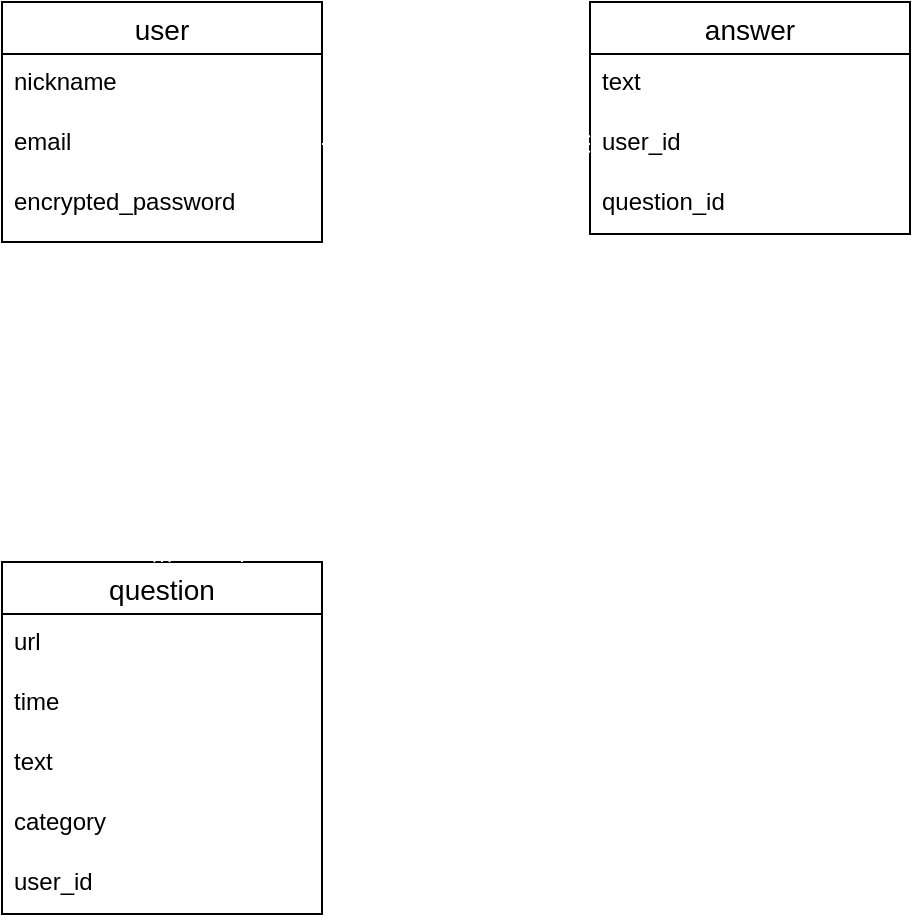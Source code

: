 <mxfile>
    <diagram id="t4B4wnCruLZ6Y6lPsfn-" name="ページ2">
        <mxGraphModel dx="587" dy="746" grid="1" gridSize="10" guides="1" tooltips="1" connect="1" arrows="1" fold="1" page="1" pageScale="1" pageWidth="827" pageHeight="1169" math="0" shadow="0">
            <root>
                <mxCell id="GyRWUpsRwullxOFlIDxe-0"/>
                <mxCell id="GyRWUpsRwullxOFlIDxe-1" parent="GyRWUpsRwullxOFlIDxe-0"/>
                <mxCell id="GyRWUpsRwullxOFlIDxe-6" value="answer" style="swimlane;fontStyle=0;childLayout=stackLayout;horizontal=1;startSize=26;horizontalStack=0;resizeParent=1;resizeParentMax=0;resizeLast=0;collapsible=1;marginBottom=0;align=center;fontSize=14;" parent="GyRWUpsRwullxOFlIDxe-1" vertex="1">
                    <mxGeometry x="414" y="110" width="160" height="116" as="geometry"/>
                </mxCell>
                <mxCell id="GyRWUpsRwullxOFlIDxe-7" value="text" style="text;strokeColor=none;fillColor=none;spacingLeft=4;spacingRight=4;overflow=hidden;rotatable=0;points=[[0,0.5],[1,0.5]];portConstraint=eastwest;fontSize=12;" parent="GyRWUpsRwullxOFlIDxe-6" vertex="1">
                    <mxGeometry y="26" width="160" height="30" as="geometry"/>
                </mxCell>
                <mxCell id="68gOTqaKWOkILATAaMOX-2" value="user_id" style="text;strokeColor=none;fillColor=none;spacingLeft=4;spacingRight=4;overflow=hidden;rotatable=0;points=[[0,0.5],[1,0.5]];portConstraint=eastwest;fontSize=12;" parent="GyRWUpsRwullxOFlIDxe-6" vertex="1">
                    <mxGeometry y="56" width="160" height="30" as="geometry"/>
                </mxCell>
                <mxCell id="-RR94L3K3ZirzpsDjrRM-3" value="question_id" style="text;strokeColor=none;fillColor=none;spacingLeft=4;spacingRight=4;overflow=hidden;rotatable=0;points=[[0,0.5],[1,0.5]];portConstraint=eastwest;fontSize=12;" parent="GyRWUpsRwullxOFlIDxe-6" vertex="1">
                    <mxGeometry y="86" width="160" height="30" as="geometry"/>
                </mxCell>
                <mxCell id="GyRWUpsRwullxOFlIDxe-10" value="question" style="swimlane;fontStyle=0;childLayout=stackLayout;horizontal=1;startSize=26;horizontalStack=0;resizeParent=1;resizeParentMax=0;resizeLast=0;collapsible=1;marginBottom=0;align=center;fontSize=14;" parent="GyRWUpsRwullxOFlIDxe-1" vertex="1">
                    <mxGeometry x="120" y="390" width="160" height="176" as="geometry"/>
                </mxCell>
                <mxCell id="GyRWUpsRwullxOFlIDxe-11" value="url" style="text;strokeColor=none;fillColor=none;spacingLeft=4;spacingRight=4;overflow=hidden;rotatable=0;points=[[0,0.5],[1,0.5]];portConstraint=eastwest;fontSize=12;" parent="GyRWUpsRwullxOFlIDxe-10" vertex="1">
                    <mxGeometry y="26" width="160" height="30" as="geometry"/>
                </mxCell>
                <mxCell id="GyRWUpsRwullxOFlIDxe-12" value="time" style="text;strokeColor=none;fillColor=none;spacingLeft=4;spacingRight=4;overflow=hidden;rotatable=0;points=[[0,0.5],[1,0.5]];portConstraint=eastwest;fontSize=12;" parent="GyRWUpsRwullxOFlIDxe-10" vertex="1">
                    <mxGeometry y="56" width="160" height="30" as="geometry"/>
                </mxCell>
                <mxCell id="GyRWUpsRwullxOFlIDxe-13" value="text" style="text;strokeColor=none;fillColor=none;spacingLeft=4;spacingRight=4;overflow=hidden;rotatable=0;points=[[0,0.5],[1,0.5]];portConstraint=eastwest;fontSize=12;" parent="GyRWUpsRwullxOFlIDxe-10" vertex="1">
                    <mxGeometry y="86" width="160" height="30" as="geometry"/>
                </mxCell>
                <mxCell id="0" value="category" style="text;strokeColor=none;fillColor=none;spacingLeft=4;spacingRight=4;overflow=hidden;rotatable=0;points=[[0,0.5],[1,0.5]];portConstraint=eastwest;fontSize=12;" vertex="1" parent="GyRWUpsRwullxOFlIDxe-10">
                    <mxGeometry y="116" width="160" height="30" as="geometry"/>
                </mxCell>
                <mxCell id="jB3JMa5fjRWTT65x4QC4-1" value="user_id" style="text;strokeColor=none;fillColor=none;spacingLeft=4;spacingRight=4;overflow=hidden;rotatable=0;points=[[0,0.5],[1,0.5]];portConstraint=eastwest;fontSize=12;" parent="GyRWUpsRwullxOFlIDxe-10" vertex="1">
                    <mxGeometry y="146" width="160" height="30" as="geometry"/>
                </mxCell>
                <mxCell id="GyRWUpsRwullxOFlIDxe-14" value="user" style="swimlane;fontStyle=0;childLayout=stackLayout;horizontal=1;startSize=26;horizontalStack=0;resizeParent=1;resizeParentMax=0;resizeLast=0;collapsible=1;marginBottom=0;align=center;fontSize=14;" parent="GyRWUpsRwullxOFlIDxe-1" vertex="1">
                    <mxGeometry x="120" y="110" width="160" height="120" as="geometry"/>
                </mxCell>
                <mxCell id="GyRWUpsRwullxOFlIDxe-15" value="nickname" style="text;strokeColor=none;fillColor=none;spacingLeft=4;spacingRight=4;overflow=hidden;rotatable=0;points=[[0,0.5],[1,0.5]];portConstraint=eastwest;fontSize=12;" parent="GyRWUpsRwullxOFlIDxe-14" vertex="1">
                    <mxGeometry y="26" width="160" height="30" as="geometry"/>
                </mxCell>
                <mxCell id="-RR94L3K3ZirzpsDjrRM-0" value="email" style="text;strokeColor=none;fillColor=none;spacingLeft=4;spacingRight=4;overflow=hidden;rotatable=0;points=[[0,0.5],[1,0.5]];portConstraint=eastwest;fontSize=12;" parent="GyRWUpsRwullxOFlIDxe-14" vertex="1">
                    <mxGeometry y="56" width="160" height="30" as="geometry"/>
                </mxCell>
                <mxCell id="GyRWUpsRwullxOFlIDxe-16" value="encrypted_password" style="text;strokeColor=none;fillColor=none;spacingLeft=4;spacingRight=4;overflow=hidden;rotatable=0;points=[[0,0.5],[1,0.5]];portConstraint=eastwest;fontSize=12;" parent="GyRWUpsRwullxOFlIDxe-14" vertex="1">
                    <mxGeometry y="86" width="160" height="34" as="geometry"/>
                </mxCell>
                <mxCell id="68gOTqaKWOkILATAaMOX-4" value="" style="edgeStyle=none;rounded=0;orthogonalLoop=1;jettySize=auto;html=1;startArrow=ERone;startFill=0;endArrow=ERmany;endFill=0;strokeColor=#FFFFFF;exitX=0.506;exitY=1.088;exitDx=0;exitDy=0;entryX=0.5;entryY=0;entryDx=0;entryDy=0;exitPerimeter=0;" parent="GyRWUpsRwullxOFlIDxe-1" source="GyRWUpsRwullxOFlIDxe-16" target="GyRWUpsRwullxOFlIDxe-10" edge="1">
                    <mxGeometry relative="1" as="geometry"/>
                </mxCell>
                <mxCell id="-RR94L3K3ZirzpsDjrRM-2" value="" style="edgeStyle=none;rounded=0;orthogonalLoop=1;jettySize=auto;html=1;startArrow=ERone;startFill=0;endArrow=ERmany;endFill=0;strokeColor=#FFFFFF;exitX=1;exitY=0.5;exitDx=0;exitDy=0;entryX=0;entryY=0.5;entryDx=0;entryDy=0;" parent="GyRWUpsRwullxOFlIDxe-1" source="-RR94L3K3ZirzpsDjrRM-0" target="68gOTqaKWOkILATAaMOX-2" edge="1">
                    <mxGeometry relative="1" as="geometry">
                        <mxPoint x="320.96" y="140.002" as="sourcePoint"/>
                        <mxPoint x="320" y="297.01" as="targetPoint"/>
                    </mxGeometry>
                </mxCell>
                <mxCell id="-RR94L3K3ZirzpsDjrRM-4" value="" style="edgeStyle=none;rounded=0;orthogonalLoop=1;jettySize=auto;html=1;startArrow=ERone;startFill=0;endArrow=ERmany;endFill=0;strokeColor=#FFFFFF;exitX=0.75;exitY=0;exitDx=0;exitDy=0;entryX=0.494;entryY=1.067;entryDx=0;entryDy=0;entryPerimeter=0;" parent="GyRWUpsRwullxOFlIDxe-1" source="GyRWUpsRwullxOFlIDxe-10" target="-RR94L3K3ZirzpsDjrRM-3" edge="1">
                    <mxGeometry relative="1" as="geometry">
                        <mxPoint x="330" y="320" as="sourcePoint"/>
                        <mxPoint x="494" y="256" as="targetPoint"/>
                        <Array as="points">
                            <mxPoint x="240" y="340"/>
                            <mxPoint x="494" y="340"/>
                        </Array>
                    </mxGeometry>
                </mxCell>
            </root>
        </mxGraphModel>
    </diagram>
</mxfile>